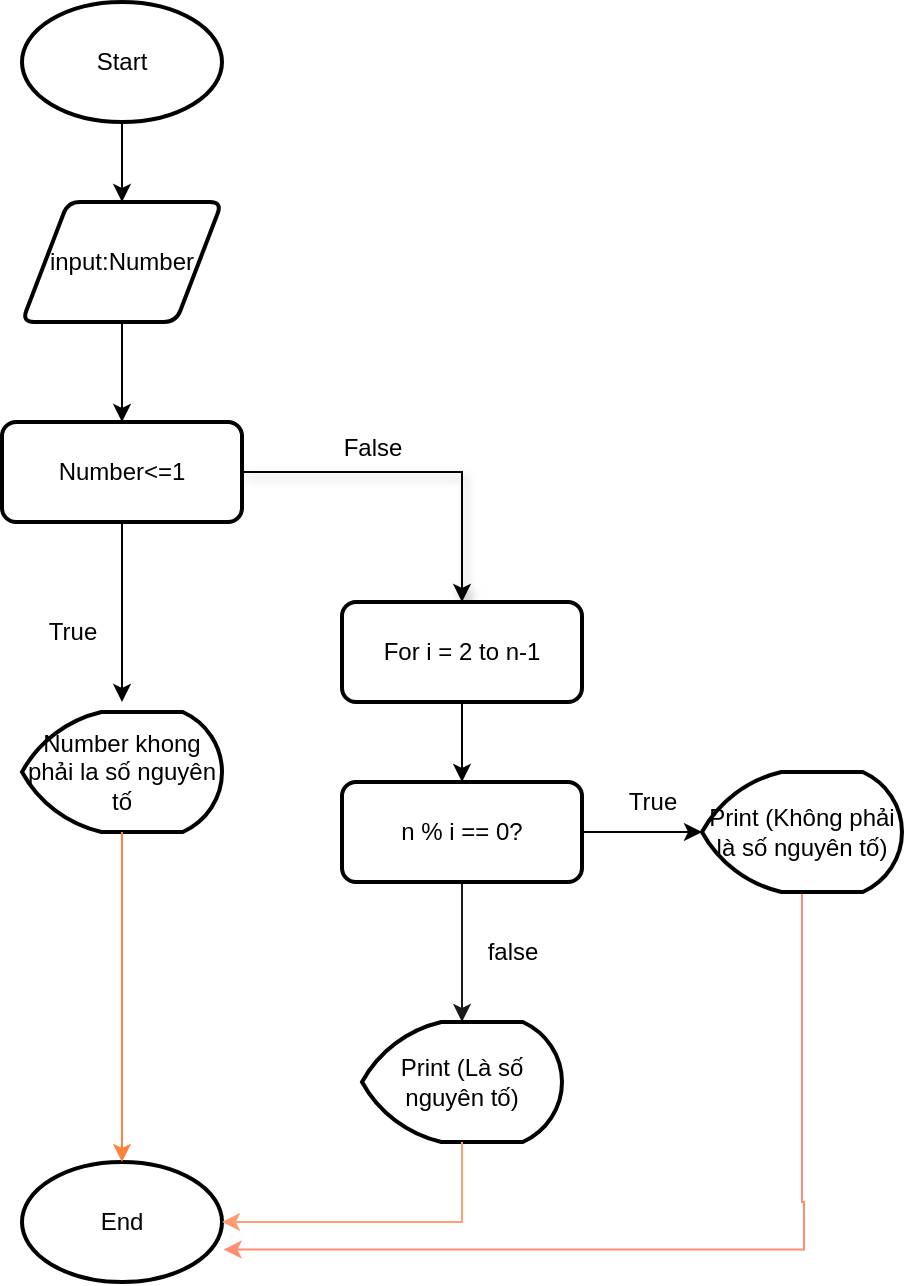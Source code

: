 <mxfile version="25.0.3">
  <diagram name="Page-1" id="cN0XaPf89D9OITbDbtBv">
    <mxGraphModel dx="1050" dy="557" grid="1" gridSize="10" guides="1" tooltips="1" connect="1" arrows="1" fold="1" page="1" pageScale="1" pageWidth="850" pageHeight="1100" math="0" shadow="0">
      <root>
        <mxCell id="0" />
        <mxCell id="1" parent="0" />
        <mxCell id="oZzexx3PdMZQUybGhf-H-23" value="" style="edgeStyle=orthogonalEdgeStyle;rounded=0;orthogonalLoop=1;jettySize=auto;html=1;" parent="1" source="oZzexx3PdMZQUybGhf-H-1" target="oZzexx3PdMZQUybGhf-H-3" edge="1">
          <mxGeometry relative="1" as="geometry" />
        </mxCell>
        <mxCell id="oZzexx3PdMZQUybGhf-H-1" value="Start" style="strokeWidth=2;html=1;shape=mxgraph.flowchart.start_1;whiteSpace=wrap;" parent="1" vertex="1">
          <mxGeometry x="250" y="150" width="100" height="60" as="geometry" />
        </mxCell>
        <mxCell id="oZzexx3PdMZQUybGhf-H-2" value="End" style="strokeWidth=2;html=1;shape=mxgraph.flowchart.start_1;whiteSpace=wrap;" parent="1" vertex="1">
          <mxGeometry x="250" y="730" width="100" height="60" as="geometry" />
        </mxCell>
        <mxCell id="oZzexx3PdMZQUybGhf-H-24" value="" style="edgeStyle=orthogonalEdgeStyle;rounded=0;orthogonalLoop=1;jettySize=auto;html=1;" parent="1" source="oZzexx3PdMZQUybGhf-H-3" target="oZzexx3PdMZQUybGhf-H-4" edge="1">
          <mxGeometry relative="1" as="geometry" />
        </mxCell>
        <mxCell id="oZzexx3PdMZQUybGhf-H-3" value="input:Number" style="shape=parallelogram;html=1;strokeWidth=2;perimeter=parallelogramPerimeter;whiteSpace=wrap;rounded=1;arcSize=12;size=0.23;" parent="1" vertex="1">
          <mxGeometry x="250" y="250" width="100" height="60" as="geometry" />
        </mxCell>
        <mxCell id="oZzexx3PdMZQUybGhf-H-8" style="edgeStyle=orthogonalEdgeStyle;rounded=0;orthogonalLoop=1;jettySize=auto;html=1;fillColor=#60a917;strokeColor=#000000;" parent="1" source="oZzexx3PdMZQUybGhf-H-4" edge="1">
          <mxGeometry relative="1" as="geometry">
            <mxPoint x="300" y="500" as="targetPoint" />
            <Array as="points">
              <mxPoint x="300" y="427" />
            </Array>
          </mxGeometry>
        </mxCell>
        <mxCell id="oZzexx3PdMZQUybGhf-H-27" style="edgeStyle=orthogonalEdgeStyle;rounded=0;orthogonalLoop=1;jettySize=auto;html=1;entryX=0.5;entryY=0;entryDx=0;entryDy=0;fillColor=#d80073;strokeColor=#000000;shadow=1;" parent="1" source="oZzexx3PdMZQUybGhf-H-4" target="oZzexx3PdMZQUybGhf-H-5" edge="1">
          <mxGeometry relative="1" as="geometry" />
        </mxCell>
        <mxCell id="oZzexx3PdMZQUybGhf-H-4" value="Number&amp;lt;=1" style="rounded=1;whiteSpace=wrap;html=1;absoluteArcSize=1;arcSize=14;strokeWidth=2;" parent="1" vertex="1">
          <mxGeometry x="240" y="360" width="120" height="50" as="geometry" />
        </mxCell>
        <mxCell id="oZzexx3PdMZQUybGhf-H-26" value="" style="edgeStyle=orthogonalEdgeStyle;rounded=0;orthogonalLoop=1;jettySize=auto;html=1;fillColor=#d80073;strokeColor=#000000;" parent="1" source="oZzexx3PdMZQUybGhf-H-5" target="oZzexx3PdMZQUybGhf-H-14" edge="1">
          <mxGeometry relative="1" as="geometry" />
        </mxCell>
        <mxCell id="oZzexx3PdMZQUybGhf-H-5" value="For i = 2 to n-1" style="rounded=1;whiteSpace=wrap;html=1;absoluteArcSize=1;arcSize=14;strokeWidth=2;" parent="1" vertex="1">
          <mxGeometry x="410" y="450" width="120" height="50" as="geometry" />
        </mxCell>
        <mxCell id="oZzexx3PdMZQUybGhf-H-10" value="True" style="text;html=1;align=center;verticalAlign=middle;resizable=0;points=[];autosize=1;strokeColor=none;fillColor=none;" parent="1" vertex="1">
          <mxGeometry x="250" y="450" width="50" height="30" as="geometry" />
        </mxCell>
        <mxCell id="oZzexx3PdMZQUybGhf-H-12" value="False" style="text;html=1;align=center;verticalAlign=middle;resizable=0;points=[];autosize=1;strokeColor=none;fillColor=none;" parent="1" vertex="1">
          <mxGeometry x="400" y="358" width="50" height="30" as="geometry" />
        </mxCell>
        <mxCell id="oZzexx3PdMZQUybGhf-H-19" value="" style="edgeStyle=orthogonalEdgeStyle;rounded=0;orthogonalLoop=1;jettySize=auto;html=1;fillColor=#d80073;strokeColor=#1A1A1A;" parent="1" source="oZzexx3PdMZQUybGhf-H-14" edge="1">
          <mxGeometry relative="1" as="geometry">
            <Array as="points">
              <mxPoint x="470" y="620" />
              <mxPoint x="470" y="620" />
            </Array>
            <mxPoint x="470" y="660" as="targetPoint" />
          </mxGeometry>
        </mxCell>
        <mxCell id="ww8r4TX7LoPMOEk6QCS--7" style="edgeStyle=orthogonalEdgeStyle;rounded=0;orthogonalLoop=1;jettySize=auto;html=1;" edge="1" parent="1" source="oZzexx3PdMZQUybGhf-H-14">
          <mxGeometry relative="1" as="geometry">
            <mxPoint x="590" y="565" as="targetPoint" />
          </mxGeometry>
        </mxCell>
        <mxCell id="oZzexx3PdMZQUybGhf-H-14" value="n % i == 0?" style="rounded=1;whiteSpace=wrap;html=1;absoluteArcSize=1;arcSize=14;strokeWidth=2;" parent="1" vertex="1">
          <mxGeometry x="410" y="540" width="120" height="50" as="geometry" />
        </mxCell>
        <mxCell id="oZzexx3PdMZQUybGhf-H-17" value="True" style="text;html=1;align=center;verticalAlign=middle;resizable=0;points=[];autosize=1;strokeColor=none;fillColor=none;" parent="1" vertex="1">
          <mxGeometry x="540" y="535" width="50" height="30" as="geometry" />
        </mxCell>
        <mxCell id="oZzexx3PdMZQUybGhf-H-20" value="false" style="text;html=1;align=center;verticalAlign=middle;resizable=0;points=[];autosize=1;strokeColor=none;fillColor=none;" parent="1" vertex="1">
          <mxGeometry x="470" y="610" width="50" height="30" as="geometry" />
        </mxCell>
        <mxCell id="DoWVX3eneflWq7j5oU1W-1" value="Number khong phải la số nguyên tố" style="strokeWidth=2;html=1;shape=mxgraph.flowchart.display;whiteSpace=wrap;fontSize=12;" parent="1" vertex="1">
          <mxGeometry x="250" y="505" width="100" height="60" as="geometry" />
        </mxCell>
        <mxCell id="DoWVX3eneflWq7j5oU1W-6" value="Print (Là số nguyên tố)" style="strokeWidth=2;html=1;shape=mxgraph.flowchart.display;whiteSpace=wrap;" parent="1" vertex="1">
          <mxGeometry x="420" y="660" width="100" height="60" as="geometry" />
        </mxCell>
        <mxCell id="DoWVX3eneflWq7j5oU1W-7" style="edgeStyle=orthogonalEdgeStyle;rounded=0;orthogonalLoop=1;jettySize=auto;html=1;entryX=1;entryY=0.5;entryDx=0;entryDy=0;entryPerimeter=0;fillColor=#d80073;strokeColor=#FF9D73;" parent="1" source="DoWVX3eneflWq7j5oU1W-6" target="oZzexx3PdMZQUybGhf-H-2" edge="1">
          <mxGeometry relative="1" as="geometry">
            <Array as="points">
              <mxPoint x="470" y="760" />
            </Array>
          </mxGeometry>
        </mxCell>
        <mxCell id="ww8r4TX7LoPMOEk6QCS--8" style="edgeStyle=orthogonalEdgeStyle;rounded=0;orthogonalLoop=1;jettySize=auto;html=1;entryX=1.008;entryY=0.73;entryDx=0;entryDy=0;entryPerimeter=0;strokeColor=#FF8D70;" edge="1" parent="1" source="ww8r4TX7LoPMOEk6QCS--5" target="oZzexx3PdMZQUybGhf-H-2">
          <mxGeometry relative="1" as="geometry">
            <mxPoint x="450" y="760" as="targetPoint" />
            <Array as="points">
              <mxPoint x="640" y="750" />
              <mxPoint x="641" y="750" />
              <mxPoint x="641" y="774" />
            </Array>
          </mxGeometry>
        </mxCell>
        <mxCell id="ww8r4TX7LoPMOEk6QCS--5" value="Print (Không phải là số nguyên tố)" style="strokeWidth=2;html=1;shape=mxgraph.flowchart.display;whiteSpace=wrap;fontSize=12;" vertex="1" parent="1">
          <mxGeometry x="590" y="535" width="100" height="60" as="geometry" />
        </mxCell>
        <mxCell id="ww8r4TX7LoPMOEk6QCS--6" style="edgeStyle=orthogonalEdgeStyle;rounded=0;orthogonalLoop=1;jettySize=auto;html=1;entryX=0.5;entryY=0;entryDx=0;entryDy=0;entryPerimeter=0;strokeColor=#FF833B;" edge="1" parent="1" source="DoWVX3eneflWq7j5oU1W-1" target="oZzexx3PdMZQUybGhf-H-2">
          <mxGeometry relative="1" as="geometry" />
        </mxCell>
      </root>
    </mxGraphModel>
  </diagram>
</mxfile>

